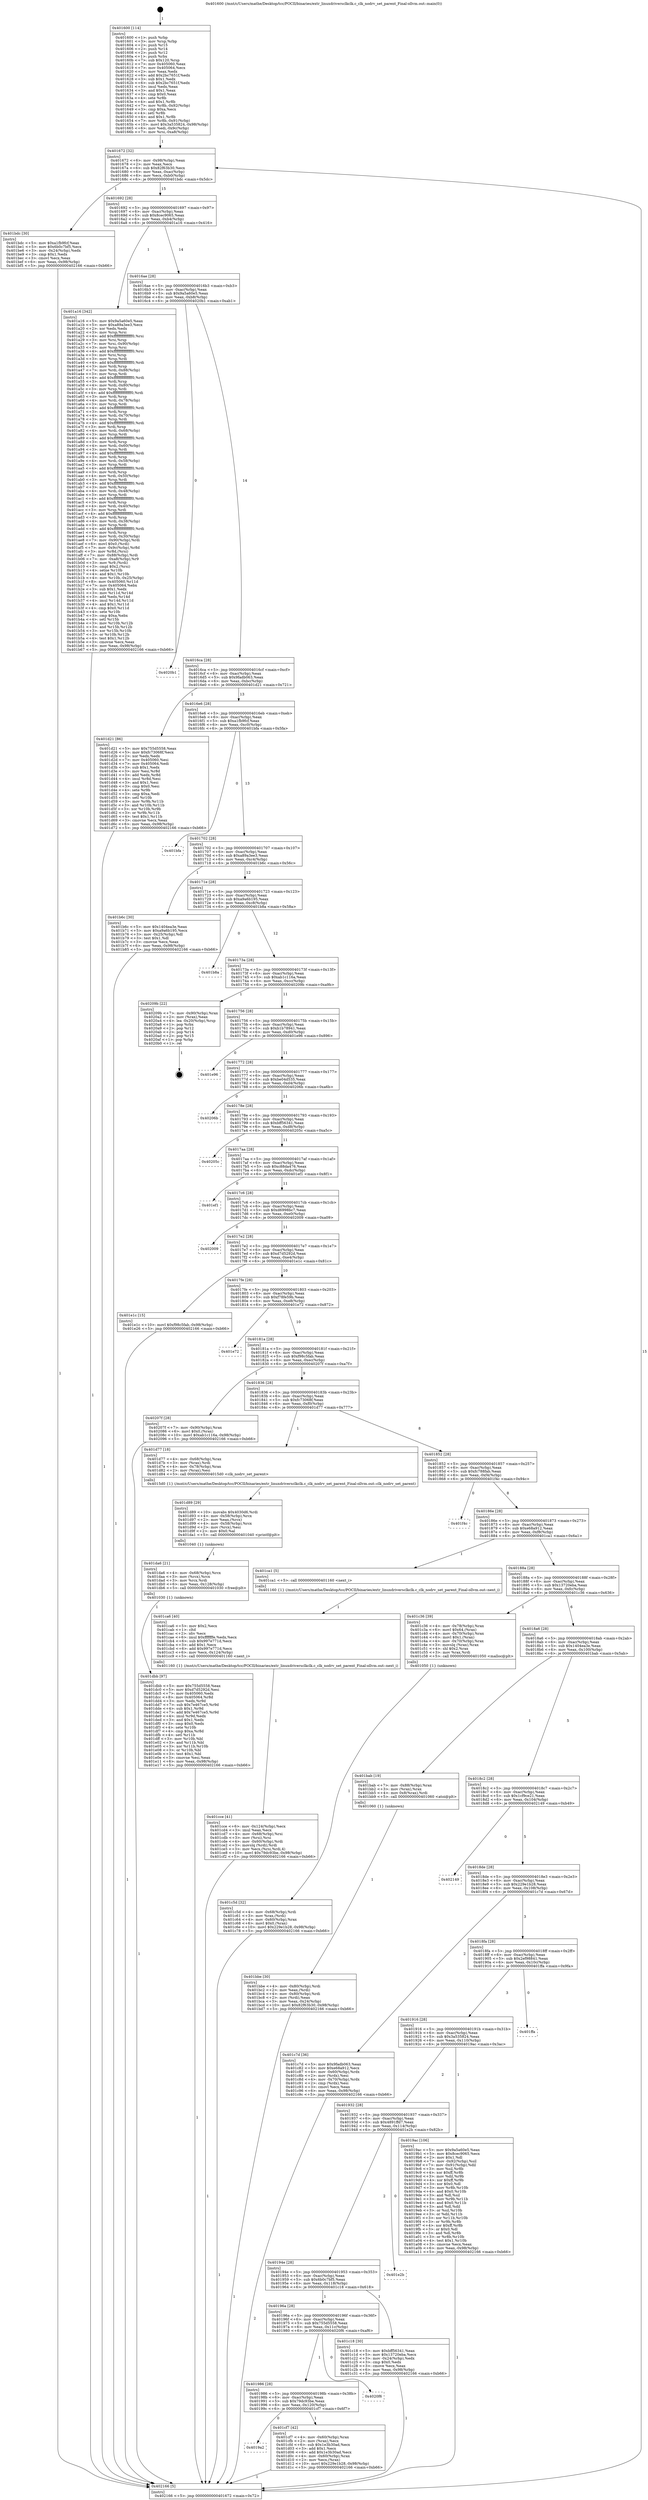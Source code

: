 digraph "0x401600" {
  label = "0x401600 (/mnt/c/Users/mathe/Desktop/tcc/POCII/binaries/extr_linuxdriversclkclk.c_clk_nodrv_set_parent_Final-ollvm.out::main(0))"
  labelloc = "t"
  node[shape=record]

  Entry [label="",width=0.3,height=0.3,shape=circle,fillcolor=black,style=filled]
  "0x401672" [label="{
     0x401672 [32]\l
     | [instrs]\l
     &nbsp;&nbsp;0x401672 \<+6\>: mov -0x98(%rbp),%eax\l
     &nbsp;&nbsp;0x401678 \<+2\>: mov %eax,%ecx\l
     &nbsp;&nbsp;0x40167a \<+6\>: sub $0x82f63b30,%ecx\l
     &nbsp;&nbsp;0x401680 \<+6\>: mov %eax,-0xac(%rbp)\l
     &nbsp;&nbsp;0x401686 \<+6\>: mov %ecx,-0xb0(%rbp)\l
     &nbsp;&nbsp;0x40168c \<+6\>: je 0000000000401bdc \<main+0x5dc\>\l
  }"]
  "0x401bdc" [label="{
     0x401bdc [30]\l
     | [instrs]\l
     &nbsp;&nbsp;0x401bdc \<+5\>: mov $0xa1fb9fcf,%eax\l
     &nbsp;&nbsp;0x401be1 \<+5\>: mov $0x6b0c7bf5,%ecx\l
     &nbsp;&nbsp;0x401be6 \<+3\>: mov -0x24(%rbp),%edx\l
     &nbsp;&nbsp;0x401be9 \<+3\>: cmp $0x1,%edx\l
     &nbsp;&nbsp;0x401bec \<+3\>: cmovl %ecx,%eax\l
     &nbsp;&nbsp;0x401bef \<+6\>: mov %eax,-0x98(%rbp)\l
     &nbsp;&nbsp;0x401bf5 \<+5\>: jmp 0000000000402166 \<main+0xb66\>\l
  }"]
  "0x401692" [label="{
     0x401692 [28]\l
     | [instrs]\l
     &nbsp;&nbsp;0x401692 \<+5\>: jmp 0000000000401697 \<main+0x97\>\l
     &nbsp;&nbsp;0x401697 \<+6\>: mov -0xac(%rbp),%eax\l
     &nbsp;&nbsp;0x40169d \<+5\>: sub $0x8cec9065,%eax\l
     &nbsp;&nbsp;0x4016a2 \<+6\>: mov %eax,-0xb4(%rbp)\l
     &nbsp;&nbsp;0x4016a8 \<+6\>: je 0000000000401a16 \<main+0x416\>\l
  }"]
  Exit [label="",width=0.3,height=0.3,shape=circle,fillcolor=black,style=filled,peripheries=2]
  "0x401a16" [label="{
     0x401a16 [342]\l
     | [instrs]\l
     &nbsp;&nbsp;0x401a16 \<+5\>: mov $0x9a5a60e5,%eax\l
     &nbsp;&nbsp;0x401a1b \<+5\>: mov $0xa89a3ee3,%ecx\l
     &nbsp;&nbsp;0x401a20 \<+2\>: xor %edx,%edx\l
     &nbsp;&nbsp;0x401a22 \<+3\>: mov %rsp,%rsi\l
     &nbsp;&nbsp;0x401a25 \<+4\>: add $0xfffffffffffffff0,%rsi\l
     &nbsp;&nbsp;0x401a29 \<+3\>: mov %rsi,%rsp\l
     &nbsp;&nbsp;0x401a2c \<+7\>: mov %rsi,-0x90(%rbp)\l
     &nbsp;&nbsp;0x401a33 \<+3\>: mov %rsp,%rsi\l
     &nbsp;&nbsp;0x401a36 \<+4\>: add $0xfffffffffffffff0,%rsi\l
     &nbsp;&nbsp;0x401a3a \<+3\>: mov %rsi,%rsp\l
     &nbsp;&nbsp;0x401a3d \<+3\>: mov %rsp,%rdi\l
     &nbsp;&nbsp;0x401a40 \<+4\>: add $0xfffffffffffffff0,%rdi\l
     &nbsp;&nbsp;0x401a44 \<+3\>: mov %rdi,%rsp\l
     &nbsp;&nbsp;0x401a47 \<+7\>: mov %rdi,-0x88(%rbp)\l
     &nbsp;&nbsp;0x401a4e \<+3\>: mov %rsp,%rdi\l
     &nbsp;&nbsp;0x401a51 \<+4\>: add $0xfffffffffffffff0,%rdi\l
     &nbsp;&nbsp;0x401a55 \<+3\>: mov %rdi,%rsp\l
     &nbsp;&nbsp;0x401a58 \<+4\>: mov %rdi,-0x80(%rbp)\l
     &nbsp;&nbsp;0x401a5c \<+3\>: mov %rsp,%rdi\l
     &nbsp;&nbsp;0x401a5f \<+4\>: add $0xfffffffffffffff0,%rdi\l
     &nbsp;&nbsp;0x401a63 \<+3\>: mov %rdi,%rsp\l
     &nbsp;&nbsp;0x401a66 \<+4\>: mov %rdi,-0x78(%rbp)\l
     &nbsp;&nbsp;0x401a6a \<+3\>: mov %rsp,%rdi\l
     &nbsp;&nbsp;0x401a6d \<+4\>: add $0xfffffffffffffff0,%rdi\l
     &nbsp;&nbsp;0x401a71 \<+3\>: mov %rdi,%rsp\l
     &nbsp;&nbsp;0x401a74 \<+4\>: mov %rdi,-0x70(%rbp)\l
     &nbsp;&nbsp;0x401a78 \<+3\>: mov %rsp,%rdi\l
     &nbsp;&nbsp;0x401a7b \<+4\>: add $0xfffffffffffffff0,%rdi\l
     &nbsp;&nbsp;0x401a7f \<+3\>: mov %rdi,%rsp\l
     &nbsp;&nbsp;0x401a82 \<+4\>: mov %rdi,-0x68(%rbp)\l
     &nbsp;&nbsp;0x401a86 \<+3\>: mov %rsp,%rdi\l
     &nbsp;&nbsp;0x401a89 \<+4\>: add $0xfffffffffffffff0,%rdi\l
     &nbsp;&nbsp;0x401a8d \<+3\>: mov %rdi,%rsp\l
     &nbsp;&nbsp;0x401a90 \<+4\>: mov %rdi,-0x60(%rbp)\l
     &nbsp;&nbsp;0x401a94 \<+3\>: mov %rsp,%rdi\l
     &nbsp;&nbsp;0x401a97 \<+4\>: add $0xfffffffffffffff0,%rdi\l
     &nbsp;&nbsp;0x401a9b \<+3\>: mov %rdi,%rsp\l
     &nbsp;&nbsp;0x401a9e \<+4\>: mov %rdi,-0x58(%rbp)\l
     &nbsp;&nbsp;0x401aa2 \<+3\>: mov %rsp,%rdi\l
     &nbsp;&nbsp;0x401aa5 \<+4\>: add $0xfffffffffffffff0,%rdi\l
     &nbsp;&nbsp;0x401aa9 \<+3\>: mov %rdi,%rsp\l
     &nbsp;&nbsp;0x401aac \<+4\>: mov %rdi,-0x50(%rbp)\l
     &nbsp;&nbsp;0x401ab0 \<+3\>: mov %rsp,%rdi\l
     &nbsp;&nbsp;0x401ab3 \<+4\>: add $0xfffffffffffffff0,%rdi\l
     &nbsp;&nbsp;0x401ab7 \<+3\>: mov %rdi,%rsp\l
     &nbsp;&nbsp;0x401aba \<+4\>: mov %rdi,-0x48(%rbp)\l
     &nbsp;&nbsp;0x401abe \<+3\>: mov %rsp,%rdi\l
     &nbsp;&nbsp;0x401ac1 \<+4\>: add $0xfffffffffffffff0,%rdi\l
     &nbsp;&nbsp;0x401ac5 \<+3\>: mov %rdi,%rsp\l
     &nbsp;&nbsp;0x401ac8 \<+4\>: mov %rdi,-0x40(%rbp)\l
     &nbsp;&nbsp;0x401acc \<+3\>: mov %rsp,%rdi\l
     &nbsp;&nbsp;0x401acf \<+4\>: add $0xfffffffffffffff0,%rdi\l
     &nbsp;&nbsp;0x401ad3 \<+3\>: mov %rdi,%rsp\l
     &nbsp;&nbsp;0x401ad6 \<+4\>: mov %rdi,-0x38(%rbp)\l
     &nbsp;&nbsp;0x401ada \<+3\>: mov %rsp,%rdi\l
     &nbsp;&nbsp;0x401add \<+4\>: add $0xfffffffffffffff0,%rdi\l
     &nbsp;&nbsp;0x401ae1 \<+3\>: mov %rdi,%rsp\l
     &nbsp;&nbsp;0x401ae4 \<+4\>: mov %rdi,-0x30(%rbp)\l
     &nbsp;&nbsp;0x401ae8 \<+7\>: mov -0x90(%rbp),%rdi\l
     &nbsp;&nbsp;0x401aef \<+6\>: movl $0x0,(%rdi)\l
     &nbsp;&nbsp;0x401af5 \<+7\>: mov -0x9c(%rbp),%r8d\l
     &nbsp;&nbsp;0x401afc \<+3\>: mov %r8d,(%rsi)\l
     &nbsp;&nbsp;0x401aff \<+7\>: mov -0x88(%rbp),%rdi\l
     &nbsp;&nbsp;0x401b06 \<+7\>: mov -0xa8(%rbp),%r9\l
     &nbsp;&nbsp;0x401b0d \<+3\>: mov %r9,(%rdi)\l
     &nbsp;&nbsp;0x401b10 \<+3\>: cmpl $0x2,(%rsi)\l
     &nbsp;&nbsp;0x401b13 \<+4\>: setne %r10b\l
     &nbsp;&nbsp;0x401b17 \<+4\>: and $0x1,%r10b\l
     &nbsp;&nbsp;0x401b1b \<+4\>: mov %r10b,-0x25(%rbp)\l
     &nbsp;&nbsp;0x401b1f \<+8\>: mov 0x405060,%r11d\l
     &nbsp;&nbsp;0x401b27 \<+7\>: mov 0x405064,%ebx\l
     &nbsp;&nbsp;0x401b2e \<+3\>: sub $0x1,%edx\l
     &nbsp;&nbsp;0x401b31 \<+3\>: mov %r11d,%r14d\l
     &nbsp;&nbsp;0x401b34 \<+3\>: add %edx,%r14d\l
     &nbsp;&nbsp;0x401b37 \<+4\>: imul %r14d,%r11d\l
     &nbsp;&nbsp;0x401b3b \<+4\>: and $0x1,%r11d\l
     &nbsp;&nbsp;0x401b3f \<+4\>: cmp $0x0,%r11d\l
     &nbsp;&nbsp;0x401b43 \<+4\>: sete %r10b\l
     &nbsp;&nbsp;0x401b47 \<+3\>: cmp $0xa,%ebx\l
     &nbsp;&nbsp;0x401b4a \<+4\>: setl %r15b\l
     &nbsp;&nbsp;0x401b4e \<+3\>: mov %r10b,%r12b\l
     &nbsp;&nbsp;0x401b51 \<+3\>: and %r15b,%r12b\l
     &nbsp;&nbsp;0x401b54 \<+3\>: xor %r15b,%r10b\l
     &nbsp;&nbsp;0x401b57 \<+3\>: or %r10b,%r12b\l
     &nbsp;&nbsp;0x401b5a \<+4\>: test $0x1,%r12b\l
     &nbsp;&nbsp;0x401b5e \<+3\>: cmovne %ecx,%eax\l
     &nbsp;&nbsp;0x401b61 \<+6\>: mov %eax,-0x98(%rbp)\l
     &nbsp;&nbsp;0x401b67 \<+5\>: jmp 0000000000402166 \<main+0xb66\>\l
  }"]
  "0x4016ae" [label="{
     0x4016ae [28]\l
     | [instrs]\l
     &nbsp;&nbsp;0x4016ae \<+5\>: jmp 00000000004016b3 \<main+0xb3\>\l
     &nbsp;&nbsp;0x4016b3 \<+6\>: mov -0xac(%rbp),%eax\l
     &nbsp;&nbsp;0x4016b9 \<+5\>: sub $0x9a5a60e5,%eax\l
     &nbsp;&nbsp;0x4016be \<+6\>: mov %eax,-0xb8(%rbp)\l
     &nbsp;&nbsp;0x4016c4 \<+6\>: je 00000000004020b1 \<main+0xab1\>\l
  }"]
  "0x401dbb" [label="{
     0x401dbb [97]\l
     | [instrs]\l
     &nbsp;&nbsp;0x401dbb \<+5\>: mov $0x755d5558,%eax\l
     &nbsp;&nbsp;0x401dc0 \<+5\>: mov $0xd7d5292d,%esi\l
     &nbsp;&nbsp;0x401dc5 \<+7\>: mov 0x405060,%edx\l
     &nbsp;&nbsp;0x401dcc \<+8\>: mov 0x405064,%r8d\l
     &nbsp;&nbsp;0x401dd4 \<+3\>: mov %edx,%r9d\l
     &nbsp;&nbsp;0x401dd7 \<+7\>: sub $0x7e467ce5,%r9d\l
     &nbsp;&nbsp;0x401dde \<+4\>: sub $0x1,%r9d\l
     &nbsp;&nbsp;0x401de2 \<+7\>: add $0x7e467ce5,%r9d\l
     &nbsp;&nbsp;0x401de9 \<+4\>: imul %r9d,%edx\l
     &nbsp;&nbsp;0x401ded \<+3\>: and $0x1,%edx\l
     &nbsp;&nbsp;0x401df0 \<+3\>: cmp $0x0,%edx\l
     &nbsp;&nbsp;0x401df3 \<+4\>: sete %r10b\l
     &nbsp;&nbsp;0x401df7 \<+4\>: cmp $0xa,%r8d\l
     &nbsp;&nbsp;0x401dfb \<+4\>: setl %r11b\l
     &nbsp;&nbsp;0x401dff \<+3\>: mov %r10b,%bl\l
     &nbsp;&nbsp;0x401e02 \<+3\>: and %r11b,%bl\l
     &nbsp;&nbsp;0x401e05 \<+3\>: xor %r11b,%r10b\l
     &nbsp;&nbsp;0x401e08 \<+3\>: or %r10b,%bl\l
     &nbsp;&nbsp;0x401e0b \<+3\>: test $0x1,%bl\l
     &nbsp;&nbsp;0x401e0e \<+3\>: cmovne %esi,%eax\l
     &nbsp;&nbsp;0x401e11 \<+6\>: mov %eax,-0x98(%rbp)\l
     &nbsp;&nbsp;0x401e17 \<+5\>: jmp 0000000000402166 \<main+0xb66\>\l
  }"]
  "0x4020b1" [label="{
     0x4020b1\l
  }", style=dashed]
  "0x4016ca" [label="{
     0x4016ca [28]\l
     | [instrs]\l
     &nbsp;&nbsp;0x4016ca \<+5\>: jmp 00000000004016cf \<main+0xcf\>\l
     &nbsp;&nbsp;0x4016cf \<+6\>: mov -0xac(%rbp),%eax\l
     &nbsp;&nbsp;0x4016d5 \<+5\>: sub $0x9fadb063,%eax\l
     &nbsp;&nbsp;0x4016da \<+6\>: mov %eax,-0xbc(%rbp)\l
     &nbsp;&nbsp;0x4016e0 \<+6\>: je 0000000000401d21 \<main+0x721\>\l
  }"]
  "0x401da6" [label="{
     0x401da6 [21]\l
     | [instrs]\l
     &nbsp;&nbsp;0x401da6 \<+4\>: mov -0x68(%rbp),%rcx\l
     &nbsp;&nbsp;0x401daa \<+3\>: mov (%rcx),%rcx\l
     &nbsp;&nbsp;0x401dad \<+3\>: mov %rcx,%rdi\l
     &nbsp;&nbsp;0x401db0 \<+6\>: mov %eax,-0x128(%rbp)\l
     &nbsp;&nbsp;0x401db6 \<+5\>: call 0000000000401030 \<free@plt\>\l
     | [calls]\l
     &nbsp;&nbsp;0x401030 \{1\} (unknown)\l
  }"]
  "0x401d21" [label="{
     0x401d21 [86]\l
     | [instrs]\l
     &nbsp;&nbsp;0x401d21 \<+5\>: mov $0x755d5558,%eax\l
     &nbsp;&nbsp;0x401d26 \<+5\>: mov $0xfc73068f,%ecx\l
     &nbsp;&nbsp;0x401d2b \<+2\>: xor %edx,%edx\l
     &nbsp;&nbsp;0x401d2d \<+7\>: mov 0x405060,%esi\l
     &nbsp;&nbsp;0x401d34 \<+7\>: mov 0x405064,%edi\l
     &nbsp;&nbsp;0x401d3b \<+3\>: sub $0x1,%edx\l
     &nbsp;&nbsp;0x401d3e \<+3\>: mov %esi,%r8d\l
     &nbsp;&nbsp;0x401d41 \<+3\>: add %edx,%r8d\l
     &nbsp;&nbsp;0x401d44 \<+4\>: imul %r8d,%esi\l
     &nbsp;&nbsp;0x401d48 \<+3\>: and $0x1,%esi\l
     &nbsp;&nbsp;0x401d4b \<+3\>: cmp $0x0,%esi\l
     &nbsp;&nbsp;0x401d4e \<+4\>: sete %r9b\l
     &nbsp;&nbsp;0x401d52 \<+3\>: cmp $0xa,%edi\l
     &nbsp;&nbsp;0x401d55 \<+4\>: setl %r10b\l
     &nbsp;&nbsp;0x401d59 \<+3\>: mov %r9b,%r11b\l
     &nbsp;&nbsp;0x401d5c \<+3\>: and %r10b,%r11b\l
     &nbsp;&nbsp;0x401d5f \<+3\>: xor %r10b,%r9b\l
     &nbsp;&nbsp;0x401d62 \<+3\>: or %r9b,%r11b\l
     &nbsp;&nbsp;0x401d65 \<+4\>: test $0x1,%r11b\l
     &nbsp;&nbsp;0x401d69 \<+3\>: cmovne %ecx,%eax\l
     &nbsp;&nbsp;0x401d6c \<+6\>: mov %eax,-0x98(%rbp)\l
     &nbsp;&nbsp;0x401d72 \<+5\>: jmp 0000000000402166 \<main+0xb66\>\l
  }"]
  "0x4016e6" [label="{
     0x4016e6 [28]\l
     | [instrs]\l
     &nbsp;&nbsp;0x4016e6 \<+5\>: jmp 00000000004016eb \<main+0xeb\>\l
     &nbsp;&nbsp;0x4016eb \<+6\>: mov -0xac(%rbp),%eax\l
     &nbsp;&nbsp;0x4016f1 \<+5\>: sub $0xa1fb9fcf,%eax\l
     &nbsp;&nbsp;0x4016f6 \<+6\>: mov %eax,-0xc0(%rbp)\l
     &nbsp;&nbsp;0x4016fc \<+6\>: je 0000000000401bfa \<main+0x5fa\>\l
  }"]
  "0x401d89" [label="{
     0x401d89 [29]\l
     | [instrs]\l
     &nbsp;&nbsp;0x401d89 \<+10\>: movabs $0x4030d6,%rdi\l
     &nbsp;&nbsp;0x401d93 \<+4\>: mov -0x58(%rbp),%rcx\l
     &nbsp;&nbsp;0x401d97 \<+2\>: mov %eax,(%rcx)\l
     &nbsp;&nbsp;0x401d99 \<+4\>: mov -0x58(%rbp),%rcx\l
     &nbsp;&nbsp;0x401d9d \<+2\>: mov (%rcx),%esi\l
     &nbsp;&nbsp;0x401d9f \<+2\>: mov $0x0,%al\l
     &nbsp;&nbsp;0x401da1 \<+5\>: call 0000000000401040 \<printf@plt\>\l
     | [calls]\l
     &nbsp;&nbsp;0x401040 \{1\} (unknown)\l
  }"]
  "0x401bfa" [label="{
     0x401bfa\l
  }", style=dashed]
  "0x401702" [label="{
     0x401702 [28]\l
     | [instrs]\l
     &nbsp;&nbsp;0x401702 \<+5\>: jmp 0000000000401707 \<main+0x107\>\l
     &nbsp;&nbsp;0x401707 \<+6\>: mov -0xac(%rbp),%eax\l
     &nbsp;&nbsp;0x40170d \<+5\>: sub $0xa89a3ee3,%eax\l
     &nbsp;&nbsp;0x401712 \<+6\>: mov %eax,-0xc4(%rbp)\l
     &nbsp;&nbsp;0x401718 \<+6\>: je 0000000000401b6c \<main+0x56c\>\l
  }"]
  "0x4019a2" [label="{
     0x4019a2\l
  }", style=dashed]
  "0x401b6c" [label="{
     0x401b6c [30]\l
     | [instrs]\l
     &nbsp;&nbsp;0x401b6c \<+5\>: mov $0x1404ea3e,%eax\l
     &nbsp;&nbsp;0x401b71 \<+5\>: mov $0xa9a6b195,%ecx\l
     &nbsp;&nbsp;0x401b76 \<+3\>: mov -0x25(%rbp),%dl\l
     &nbsp;&nbsp;0x401b79 \<+3\>: test $0x1,%dl\l
     &nbsp;&nbsp;0x401b7c \<+3\>: cmovne %ecx,%eax\l
     &nbsp;&nbsp;0x401b7f \<+6\>: mov %eax,-0x98(%rbp)\l
     &nbsp;&nbsp;0x401b85 \<+5\>: jmp 0000000000402166 \<main+0xb66\>\l
  }"]
  "0x40171e" [label="{
     0x40171e [28]\l
     | [instrs]\l
     &nbsp;&nbsp;0x40171e \<+5\>: jmp 0000000000401723 \<main+0x123\>\l
     &nbsp;&nbsp;0x401723 \<+6\>: mov -0xac(%rbp),%eax\l
     &nbsp;&nbsp;0x401729 \<+5\>: sub $0xa9a6b195,%eax\l
     &nbsp;&nbsp;0x40172e \<+6\>: mov %eax,-0xc8(%rbp)\l
     &nbsp;&nbsp;0x401734 \<+6\>: je 0000000000401b8a \<main+0x58a\>\l
  }"]
  "0x401cf7" [label="{
     0x401cf7 [42]\l
     | [instrs]\l
     &nbsp;&nbsp;0x401cf7 \<+4\>: mov -0x60(%rbp),%rax\l
     &nbsp;&nbsp;0x401cfb \<+2\>: mov (%rax),%ecx\l
     &nbsp;&nbsp;0x401cfd \<+6\>: sub $0x1e3b30ad,%ecx\l
     &nbsp;&nbsp;0x401d03 \<+3\>: add $0x1,%ecx\l
     &nbsp;&nbsp;0x401d06 \<+6\>: add $0x1e3b30ad,%ecx\l
     &nbsp;&nbsp;0x401d0c \<+4\>: mov -0x60(%rbp),%rax\l
     &nbsp;&nbsp;0x401d10 \<+2\>: mov %ecx,(%rax)\l
     &nbsp;&nbsp;0x401d12 \<+10\>: movl $0x229e1b28,-0x98(%rbp)\l
     &nbsp;&nbsp;0x401d1c \<+5\>: jmp 0000000000402166 \<main+0xb66\>\l
  }"]
  "0x401b8a" [label="{
     0x401b8a\l
  }", style=dashed]
  "0x40173a" [label="{
     0x40173a [28]\l
     | [instrs]\l
     &nbsp;&nbsp;0x40173a \<+5\>: jmp 000000000040173f \<main+0x13f\>\l
     &nbsp;&nbsp;0x40173f \<+6\>: mov -0xac(%rbp),%eax\l
     &nbsp;&nbsp;0x401745 \<+5\>: sub $0xab1c116a,%eax\l
     &nbsp;&nbsp;0x40174a \<+6\>: mov %eax,-0xcc(%rbp)\l
     &nbsp;&nbsp;0x401750 \<+6\>: je 000000000040209b \<main+0xa9b\>\l
  }"]
  "0x401986" [label="{
     0x401986 [28]\l
     | [instrs]\l
     &nbsp;&nbsp;0x401986 \<+5\>: jmp 000000000040198b \<main+0x38b\>\l
     &nbsp;&nbsp;0x40198b \<+6\>: mov -0xac(%rbp),%eax\l
     &nbsp;&nbsp;0x401991 \<+5\>: sub $0x79dc93be,%eax\l
     &nbsp;&nbsp;0x401996 \<+6\>: mov %eax,-0x120(%rbp)\l
     &nbsp;&nbsp;0x40199c \<+6\>: je 0000000000401cf7 \<main+0x6f7\>\l
  }"]
  "0x40209b" [label="{
     0x40209b [22]\l
     | [instrs]\l
     &nbsp;&nbsp;0x40209b \<+7\>: mov -0x90(%rbp),%rax\l
     &nbsp;&nbsp;0x4020a2 \<+2\>: mov (%rax),%eax\l
     &nbsp;&nbsp;0x4020a4 \<+4\>: lea -0x20(%rbp),%rsp\l
     &nbsp;&nbsp;0x4020a8 \<+1\>: pop %rbx\l
     &nbsp;&nbsp;0x4020a9 \<+2\>: pop %r12\l
     &nbsp;&nbsp;0x4020ab \<+2\>: pop %r14\l
     &nbsp;&nbsp;0x4020ad \<+2\>: pop %r15\l
     &nbsp;&nbsp;0x4020af \<+1\>: pop %rbp\l
     &nbsp;&nbsp;0x4020b0 \<+1\>: ret\l
  }"]
  "0x401756" [label="{
     0x401756 [28]\l
     | [instrs]\l
     &nbsp;&nbsp;0x401756 \<+5\>: jmp 000000000040175b \<main+0x15b\>\l
     &nbsp;&nbsp;0x40175b \<+6\>: mov -0xac(%rbp),%eax\l
     &nbsp;&nbsp;0x401761 \<+5\>: sub $0xb1b78941,%eax\l
     &nbsp;&nbsp;0x401766 \<+6\>: mov %eax,-0xd0(%rbp)\l
     &nbsp;&nbsp;0x40176c \<+6\>: je 0000000000401e96 \<main+0x896\>\l
  }"]
  "0x4020f6" [label="{
     0x4020f6\l
  }", style=dashed]
  "0x401e96" [label="{
     0x401e96\l
  }", style=dashed]
  "0x401772" [label="{
     0x401772 [28]\l
     | [instrs]\l
     &nbsp;&nbsp;0x401772 \<+5\>: jmp 0000000000401777 \<main+0x177\>\l
     &nbsp;&nbsp;0x401777 \<+6\>: mov -0xac(%rbp),%eax\l
     &nbsp;&nbsp;0x40177d \<+5\>: sub $0xbe04d535,%eax\l
     &nbsp;&nbsp;0x401782 \<+6\>: mov %eax,-0xd4(%rbp)\l
     &nbsp;&nbsp;0x401788 \<+6\>: je 000000000040206b \<main+0xa6b\>\l
  }"]
  "0x401cce" [label="{
     0x401cce [41]\l
     | [instrs]\l
     &nbsp;&nbsp;0x401cce \<+6\>: mov -0x124(%rbp),%ecx\l
     &nbsp;&nbsp;0x401cd4 \<+3\>: imul %eax,%ecx\l
     &nbsp;&nbsp;0x401cd7 \<+4\>: mov -0x68(%rbp),%rsi\l
     &nbsp;&nbsp;0x401cdb \<+3\>: mov (%rsi),%rsi\l
     &nbsp;&nbsp;0x401cde \<+4\>: mov -0x60(%rbp),%rdi\l
     &nbsp;&nbsp;0x401ce2 \<+3\>: movslq (%rdi),%rdi\l
     &nbsp;&nbsp;0x401ce5 \<+3\>: mov %ecx,(%rsi,%rdi,4)\l
     &nbsp;&nbsp;0x401ce8 \<+10\>: movl $0x79dc93be,-0x98(%rbp)\l
     &nbsp;&nbsp;0x401cf2 \<+5\>: jmp 0000000000402166 \<main+0xb66\>\l
  }"]
  "0x40206b" [label="{
     0x40206b\l
  }", style=dashed]
  "0x40178e" [label="{
     0x40178e [28]\l
     | [instrs]\l
     &nbsp;&nbsp;0x40178e \<+5\>: jmp 0000000000401793 \<main+0x193\>\l
     &nbsp;&nbsp;0x401793 \<+6\>: mov -0xac(%rbp),%eax\l
     &nbsp;&nbsp;0x401799 \<+5\>: sub $0xbff56341,%eax\l
     &nbsp;&nbsp;0x40179e \<+6\>: mov %eax,-0xd8(%rbp)\l
     &nbsp;&nbsp;0x4017a4 \<+6\>: je 000000000040205c \<main+0xa5c\>\l
  }"]
  "0x401ca6" [label="{
     0x401ca6 [40]\l
     | [instrs]\l
     &nbsp;&nbsp;0x401ca6 \<+5\>: mov $0x2,%ecx\l
     &nbsp;&nbsp;0x401cab \<+1\>: cltd\l
     &nbsp;&nbsp;0x401cac \<+2\>: idiv %ecx\l
     &nbsp;&nbsp;0x401cae \<+6\>: imul $0xfffffffe,%edx,%ecx\l
     &nbsp;&nbsp;0x401cb4 \<+6\>: sub $0x997e771d,%ecx\l
     &nbsp;&nbsp;0x401cba \<+3\>: add $0x1,%ecx\l
     &nbsp;&nbsp;0x401cbd \<+6\>: add $0x997e771d,%ecx\l
     &nbsp;&nbsp;0x401cc3 \<+6\>: mov %ecx,-0x124(%rbp)\l
     &nbsp;&nbsp;0x401cc9 \<+5\>: call 0000000000401160 \<next_i\>\l
     | [calls]\l
     &nbsp;&nbsp;0x401160 \{1\} (/mnt/c/Users/mathe/Desktop/tcc/POCII/binaries/extr_linuxdriversclkclk.c_clk_nodrv_set_parent_Final-ollvm.out::next_i)\l
  }"]
  "0x40205c" [label="{
     0x40205c\l
  }", style=dashed]
  "0x4017aa" [label="{
     0x4017aa [28]\l
     | [instrs]\l
     &nbsp;&nbsp;0x4017aa \<+5\>: jmp 00000000004017af \<main+0x1af\>\l
     &nbsp;&nbsp;0x4017af \<+6\>: mov -0xac(%rbp),%eax\l
     &nbsp;&nbsp;0x4017b5 \<+5\>: sub $0xc88da476,%eax\l
     &nbsp;&nbsp;0x4017ba \<+6\>: mov %eax,-0xdc(%rbp)\l
     &nbsp;&nbsp;0x4017c0 \<+6\>: je 0000000000401ef1 \<main+0x8f1\>\l
  }"]
  "0x401c5d" [label="{
     0x401c5d [32]\l
     | [instrs]\l
     &nbsp;&nbsp;0x401c5d \<+4\>: mov -0x68(%rbp),%rdi\l
     &nbsp;&nbsp;0x401c61 \<+3\>: mov %rax,(%rdi)\l
     &nbsp;&nbsp;0x401c64 \<+4\>: mov -0x60(%rbp),%rax\l
     &nbsp;&nbsp;0x401c68 \<+6\>: movl $0x0,(%rax)\l
     &nbsp;&nbsp;0x401c6e \<+10\>: movl $0x229e1b28,-0x98(%rbp)\l
     &nbsp;&nbsp;0x401c78 \<+5\>: jmp 0000000000402166 \<main+0xb66\>\l
  }"]
  "0x401ef1" [label="{
     0x401ef1\l
  }", style=dashed]
  "0x4017c6" [label="{
     0x4017c6 [28]\l
     | [instrs]\l
     &nbsp;&nbsp;0x4017c6 \<+5\>: jmp 00000000004017cb \<main+0x1cb\>\l
     &nbsp;&nbsp;0x4017cb \<+6\>: mov -0xac(%rbp),%eax\l
     &nbsp;&nbsp;0x4017d1 \<+5\>: sub $0xd6998bc7,%eax\l
     &nbsp;&nbsp;0x4017d6 \<+6\>: mov %eax,-0xe0(%rbp)\l
     &nbsp;&nbsp;0x4017dc \<+6\>: je 0000000000402009 \<main+0xa09\>\l
  }"]
  "0x40196a" [label="{
     0x40196a [28]\l
     | [instrs]\l
     &nbsp;&nbsp;0x40196a \<+5\>: jmp 000000000040196f \<main+0x36f\>\l
     &nbsp;&nbsp;0x40196f \<+6\>: mov -0xac(%rbp),%eax\l
     &nbsp;&nbsp;0x401975 \<+5\>: sub $0x755d5558,%eax\l
     &nbsp;&nbsp;0x40197a \<+6\>: mov %eax,-0x11c(%rbp)\l
     &nbsp;&nbsp;0x401980 \<+6\>: je 00000000004020f6 \<main+0xaf6\>\l
  }"]
  "0x402009" [label="{
     0x402009\l
  }", style=dashed]
  "0x4017e2" [label="{
     0x4017e2 [28]\l
     | [instrs]\l
     &nbsp;&nbsp;0x4017e2 \<+5\>: jmp 00000000004017e7 \<main+0x1e7\>\l
     &nbsp;&nbsp;0x4017e7 \<+6\>: mov -0xac(%rbp),%eax\l
     &nbsp;&nbsp;0x4017ed \<+5\>: sub $0xd7d5292d,%eax\l
     &nbsp;&nbsp;0x4017f2 \<+6\>: mov %eax,-0xe4(%rbp)\l
     &nbsp;&nbsp;0x4017f8 \<+6\>: je 0000000000401e1c \<main+0x81c\>\l
  }"]
  "0x401c18" [label="{
     0x401c18 [30]\l
     | [instrs]\l
     &nbsp;&nbsp;0x401c18 \<+5\>: mov $0xbff56341,%eax\l
     &nbsp;&nbsp;0x401c1d \<+5\>: mov $0x13720eba,%ecx\l
     &nbsp;&nbsp;0x401c22 \<+3\>: mov -0x24(%rbp),%edx\l
     &nbsp;&nbsp;0x401c25 \<+3\>: cmp $0x0,%edx\l
     &nbsp;&nbsp;0x401c28 \<+3\>: cmove %ecx,%eax\l
     &nbsp;&nbsp;0x401c2b \<+6\>: mov %eax,-0x98(%rbp)\l
     &nbsp;&nbsp;0x401c31 \<+5\>: jmp 0000000000402166 \<main+0xb66\>\l
  }"]
  "0x401e1c" [label="{
     0x401e1c [15]\l
     | [instrs]\l
     &nbsp;&nbsp;0x401e1c \<+10\>: movl $0xf98c5fab,-0x98(%rbp)\l
     &nbsp;&nbsp;0x401e26 \<+5\>: jmp 0000000000402166 \<main+0xb66\>\l
  }"]
  "0x4017fe" [label="{
     0x4017fe [28]\l
     | [instrs]\l
     &nbsp;&nbsp;0x4017fe \<+5\>: jmp 0000000000401803 \<main+0x203\>\l
     &nbsp;&nbsp;0x401803 \<+6\>: mov -0xac(%rbp),%eax\l
     &nbsp;&nbsp;0x401809 \<+5\>: sub $0xf78fe59b,%eax\l
     &nbsp;&nbsp;0x40180e \<+6\>: mov %eax,-0xe8(%rbp)\l
     &nbsp;&nbsp;0x401814 \<+6\>: je 0000000000401e72 \<main+0x872\>\l
  }"]
  "0x40194e" [label="{
     0x40194e [28]\l
     | [instrs]\l
     &nbsp;&nbsp;0x40194e \<+5\>: jmp 0000000000401953 \<main+0x353\>\l
     &nbsp;&nbsp;0x401953 \<+6\>: mov -0xac(%rbp),%eax\l
     &nbsp;&nbsp;0x401959 \<+5\>: sub $0x6b0c7bf5,%eax\l
     &nbsp;&nbsp;0x40195e \<+6\>: mov %eax,-0x118(%rbp)\l
     &nbsp;&nbsp;0x401964 \<+6\>: je 0000000000401c18 \<main+0x618\>\l
  }"]
  "0x401e72" [label="{
     0x401e72\l
  }", style=dashed]
  "0x40181a" [label="{
     0x40181a [28]\l
     | [instrs]\l
     &nbsp;&nbsp;0x40181a \<+5\>: jmp 000000000040181f \<main+0x21f\>\l
     &nbsp;&nbsp;0x40181f \<+6\>: mov -0xac(%rbp),%eax\l
     &nbsp;&nbsp;0x401825 \<+5\>: sub $0xf98c5fab,%eax\l
     &nbsp;&nbsp;0x40182a \<+6\>: mov %eax,-0xec(%rbp)\l
     &nbsp;&nbsp;0x401830 \<+6\>: je 000000000040207f \<main+0xa7f\>\l
  }"]
  "0x401e2b" [label="{
     0x401e2b\l
  }", style=dashed]
  "0x40207f" [label="{
     0x40207f [28]\l
     | [instrs]\l
     &nbsp;&nbsp;0x40207f \<+7\>: mov -0x90(%rbp),%rax\l
     &nbsp;&nbsp;0x402086 \<+6\>: movl $0x0,(%rax)\l
     &nbsp;&nbsp;0x40208c \<+10\>: movl $0xab1c116a,-0x98(%rbp)\l
     &nbsp;&nbsp;0x402096 \<+5\>: jmp 0000000000402166 \<main+0xb66\>\l
  }"]
  "0x401836" [label="{
     0x401836 [28]\l
     | [instrs]\l
     &nbsp;&nbsp;0x401836 \<+5\>: jmp 000000000040183b \<main+0x23b\>\l
     &nbsp;&nbsp;0x40183b \<+6\>: mov -0xac(%rbp),%eax\l
     &nbsp;&nbsp;0x401841 \<+5\>: sub $0xfc73068f,%eax\l
     &nbsp;&nbsp;0x401846 \<+6\>: mov %eax,-0xf0(%rbp)\l
     &nbsp;&nbsp;0x40184c \<+6\>: je 0000000000401d77 \<main+0x777\>\l
  }"]
  "0x401bbe" [label="{
     0x401bbe [30]\l
     | [instrs]\l
     &nbsp;&nbsp;0x401bbe \<+4\>: mov -0x80(%rbp),%rdi\l
     &nbsp;&nbsp;0x401bc2 \<+2\>: mov %eax,(%rdi)\l
     &nbsp;&nbsp;0x401bc4 \<+4\>: mov -0x80(%rbp),%rdi\l
     &nbsp;&nbsp;0x401bc8 \<+2\>: mov (%rdi),%eax\l
     &nbsp;&nbsp;0x401bca \<+3\>: mov %eax,-0x24(%rbp)\l
     &nbsp;&nbsp;0x401bcd \<+10\>: movl $0x82f63b30,-0x98(%rbp)\l
     &nbsp;&nbsp;0x401bd7 \<+5\>: jmp 0000000000402166 \<main+0xb66\>\l
  }"]
  "0x401d77" [label="{
     0x401d77 [18]\l
     | [instrs]\l
     &nbsp;&nbsp;0x401d77 \<+4\>: mov -0x68(%rbp),%rax\l
     &nbsp;&nbsp;0x401d7b \<+3\>: mov (%rax),%rdi\l
     &nbsp;&nbsp;0x401d7e \<+4\>: mov -0x78(%rbp),%rax\l
     &nbsp;&nbsp;0x401d82 \<+2\>: mov (%rax),%esi\l
     &nbsp;&nbsp;0x401d84 \<+5\>: call 00000000004015d0 \<clk_nodrv_set_parent\>\l
     | [calls]\l
     &nbsp;&nbsp;0x4015d0 \{1\} (/mnt/c/Users/mathe/Desktop/tcc/POCII/binaries/extr_linuxdriversclkclk.c_clk_nodrv_set_parent_Final-ollvm.out::clk_nodrv_set_parent)\l
  }"]
  "0x401852" [label="{
     0x401852 [28]\l
     | [instrs]\l
     &nbsp;&nbsp;0x401852 \<+5\>: jmp 0000000000401857 \<main+0x257\>\l
     &nbsp;&nbsp;0x401857 \<+6\>: mov -0xac(%rbp),%eax\l
     &nbsp;&nbsp;0x40185d \<+5\>: sub $0xfc788fab,%eax\l
     &nbsp;&nbsp;0x401862 \<+6\>: mov %eax,-0xf4(%rbp)\l
     &nbsp;&nbsp;0x401868 \<+6\>: je 0000000000401f4c \<main+0x94c\>\l
  }"]
  "0x401600" [label="{
     0x401600 [114]\l
     | [instrs]\l
     &nbsp;&nbsp;0x401600 \<+1\>: push %rbp\l
     &nbsp;&nbsp;0x401601 \<+3\>: mov %rsp,%rbp\l
     &nbsp;&nbsp;0x401604 \<+2\>: push %r15\l
     &nbsp;&nbsp;0x401606 \<+2\>: push %r14\l
     &nbsp;&nbsp;0x401608 \<+2\>: push %r12\l
     &nbsp;&nbsp;0x40160a \<+1\>: push %rbx\l
     &nbsp;&nbsp;0x40160b \<+7\>: sub $0x120,%rsp\l
     &nbsp;&nbsp;0x401612 \<+7\>: mov 0x405060,%eax\l
     &nbsp;&nbsp;0x401619 \<+7\>: mov 0x405064,%ecx\l
     &nbsp;&nbsp;0x401620 \<+2\>: mov %eax,%edx\l
     &nbsp;&nbsp;0x401622 \<+6\>: add $0x2bc7651f,%edx\l
     &nbsp;&nbsp;0x401628 \<+3\>: sub $0x1,%edx\l
     &nbsp;&nbsp;0x40162b \<+6\>: sub $0x2bc7651f,%edx\l
     &nbsp;&nbsp;0x401631 \<+3\>: imul %edx,%eax\l
     &nbsp;&nbsp;0x401634 \<+3\>: and $0x1,%eax\l
     &nbsp;&nbsp;0x401637 \<+3\>: cmp $0x0,%eax\l
     &nbsp;&nbsp;0x40163a \<+4\>: sete %r8b\l
     &nbsp;&nbsp;0x40163e \<+4\>: and $0x1,%r8b\l
     &nbsp;&nbsp;0x401642 \<+7\>: mov %r8b,-0x92(%rbp)\l
     &nbsp;&nbsp;0x401649 \<+3\>: cmp $0xa,%ecx\l
     &nbsp;&nbsp;0x40164c \<+4\>: setl %r8b\l
     &nbsp;&nbsp;0x401650 \<+4\>: and $0x1,%r8b\l
     &nbsp;&nbsp;0x401654 \<+7\>: mov %r8b,-0x91(%rbp)\l
     &nbsp;&nbsp;0x40165b \<+10\>: movl $0x3a535824,-0x98(%rbp)\l
     &nbsp;&nbsp;0x401665 \<+6\>: mov %edi,-0x9c(%rbp)\l
     &nbsp;&nbsp;0x40166b \<+7\>: mov %rsi,-0xa8(%rbp)\l
  }"]
  "0x401f4c" [label="{
     0x401f4c\l
  }", style=dashed]
  "0x40186e" [label="{
     0x40186e [28]\l
     | [instrs]\l
     &nbsp;&nbsp;0x40186e \<+5\>: jmp 0000000000401873 \<main+0x273\>\l
     &nbsp;&nbsp;0x401873 \<+6\>: mov -0xac(%rbp),%eax\l
     &nbsp;&nbsp;0x401879 \<+5\>: sub $0xe68a912,%eax\l
     &nbsp;&nbsp;0x40187e \<+6\>: mov %eax,-0xf8(%rbp)\l
     &nbsp;&nbsp;0x401884 \<+6\>: je 0000000000401ca1 \<main+0x6a1\>\l
  }"]
  "0x402166" [label="{
     0x402166 [5]\l
     | [instrs]\l
     &nbsp;&nbsp;0x402166 \<+5\>: jmp 0000000000401672 \<main+0x72\>\l
  }"]
  "0x401ca1" [label="{
     0x401ca1 [5]\l
     | [instrs]\l
     &nbsp;&nbsp;0x401ca1 \<+5\>: call 0000000000401160 \<next_i\>\l
     | [calls]\l
     &nbsp;&nbsp;0x401160 \{1\} (/mnt/c/Users/mathe/Desktop/tcc/POCII/binaries/extr_linuxdriversclkclk.c_clk_nodrv_set_parent_Final-ollvm.out::next_i)\l
  }"]
  "0x40188a" [label="{
     0x40188a [28]\l
     | [instrs]\l
     &nbsp;&nbsp;0x40188a \<+5\>: jmp 000000000040188f \<main+0x28f\>\l
     &nbsp;&nbsp;0x40188f \<+6\>: mov -0xac(%rbp),%eax\l
     &nbsp;&nbsp;0x401895 \<+5\>: sub $0x13720eba,%eax\l
     &nbsp;&nbsp;0x40189a \<+6\>: mov %eax,-0xfc(%rbp)\l
     &nbsp;&nbsp;0x4018a0 \<+6\>: je 0000000000401c36 \<main+0x636\>\l
  }"]
  "0x401932" [label="{
     0x401932 [28]\l
     | [instrs]\l
     &nbsp;&nbsp;0x401932 \<+5\>: jmp 0000000000401937 \<main+0x337\>\l
     &nbsp;&nbsp;0x401937 \<+6\>: mov -0xac(%rbp),%eax\l
     &nbsp;&nbsp;0x40193d \<+5\>: sub $0x4891ffd7,%eax\l
     &nbsp;&nbsp;0x401942 \<+6\>: mov %eax,-0x114(%rbp)\l
     &nbsp;&nbsp;0x401948 \<+6\>: je 0000000000401e2b \<main+0x82b\>\l
  }"]
  "0x401c36" [label="{
     0x401c36 [39]\l
     | [instrs]\l
     &nbsp;&nbsp;0x401c36 \<+4\>: mov -0x78(%rbp),%rax\l
     &nbsp;&nbsp;0x401c3a \<+6\>: movl $0x64,(%rax)\l
     &nbsp;&nbsp;0x401c40 \<+4\>: mov -0x70(%rbp),%rax\l
     &nbsp;&nbsp;0x401c44 \<+6\>: movl $0x1,(%rax)\l
     &nbsp;&nbsp;0x401c4a \<+4\>: mov -0x70(%rbp),%rax\l
     &nbsp;&nbsp;0x401c4e \<+3\>: movslq (%rax),%rax\l
     &nbsp;&nbsp;0x401c51 \<+4\>: shl $0x2,%rax\l
     &nbsp;&nbsp;0x401c55 \<+3\>: mov %rax,%rdi\l
     &nbsp;&nbsp;0x401c58 \<+5\>: call 0000000000401050 \<malloc@plt\>\l
     | [calls]\l
     &nbsp;&nbsp;0x401050 \{1\} (unknown)\l
  }"]
  "0x4018a6" [label="{
     0x4018a6 [28]\l
     | [instrs]\l
     &nbsp;&nbsp;0x4018a6 \<+5\>: jmp 00000000004018ab \<main+0x2ab\>\l
     &nbsp;&nbsp;0x4018ab \<+6\>: mov -0xac(%rbp),%eax\l
     &nbsp;&nbsp;0x4018b1 \<+5\>: sub $0x1404ea3e,%eax\l
     &nbsp;&nbsp;0x4018b6 \<+6\>: mov %eax,-0x100(%rbp)\l
     &nbsp;&nbsp;0x4018bc \<+6\>: je 0000000000401bab \<main+0x5ab\>\l
  }"]
  "0x4019ac" [label="{
     0x4019ac [106]\l
     | [instrs]\l
     &nbsp;&nbsp;0x4019ac \<+5\>: mov $0x9a5a60e5,%eax\l
     &nbsp;&nbsp;0x4019b1 \<+5\>: mov $0x8cec9065,%ecx\l
     &nbsp;&nbsp;0x4019b6 \<+2\>: mov $0x1,%dl\l
     &nbsp;&nbsp;0x4019b8 \<+7\>: mov -0x92(%rbp),%sil\l
     &nbsp;&nbsp;0x4019bf \<+7\>: mov -0x91(%rbp),%dil\l
     &nbsp;&nbsp;0x4019c6 \<+3\>: mov %sil,%r8b\l
     &nbsp;&nbsp;0x4019c9 \<+4\>: xor $0xff,%r8b\l
     &nbsp;&nbsp;0x4019cd \<+3\>: mov %dil,%r9b\l
     &nbsp;&nbsp;0x4019d0 \<+4\>: xor $0xff,%r9b\l
     &nbsp;&nbsp;0x4019d4 \<+3\>: xor $0x0,%dl\l
     &nbsp;&nbsp;0x4019d7 \<+3\>: mov %r8b,%r10b\l
     &nbsp;&nbsp;0x4019da \<+4\>: and $0x0,%r10b\l
     &nbsp;&nbsp;0x4019de \<+3\>: and %dl,%sil\l
     &nbsp;&nbsp;0x4019e1 \<+3\>: mov %r9b,%r11b\l
     &nbsp;&nbsp;0x4019e4 \<+4\>: and $0x0,%r11b\l
     &nbsp;&nbsp;0x4019e8 \<+3\>: and %dl,%dil\l
     &nbsp;&nbsp;0x4019eb \<+3\>: or %sil,%r10b\l
     &nbsp;&nbsp;0x4019ee \<+3\>: or %dil,%r11b\l
     &nbsp;&nbsp;0x4019f1 \<+3\>: xor %r11b,%r10b\l
     &nbsp;&nbsp;0x4019f4 \<+3\>: or %r9b,%r8b\l
     &nbsp;&nbsp;0x4019f7 \<+4\>: xor $0xff,%r8b\l
     &nbsp;&nbsp;0x4019fb \<+3\>: or $0x0,%dl\l
     &nbsp;&nbsp;0x4019fe \<+3\>: and %dl,%r8b\l
     &nbsp;&nbsp;0x401a01 \<+3\>: or %r8b,%r10b\l
     &nbsp;&nbsp;0x401a04 \<+4\>: test $0x1,%r10b\l
     &nbsp;&nbsp;0x401a08 \<+3\>: cmovne %ecx,%eax\l
     &nbsp;&nbsp;0x401a0b \<+6\>: mov %eax,-0x98(%rbp)\l
     &nbsp;&nbsp;0x401a11 \<+5\>: jmp 0000000000402166 \<main+0xb66\>\l
  }"]
  "0x401bab" [label="{
     0x401bab [19]\l
     | [instrs]\l
     &nbsp;&nbsp;0x401bab \<+7\>: mov -0x88(%rbp),%rax\l
     &nbsp;&nbsp;0x401bb2 \<+3\>: mov (%rax),%rax\l
     &nbsp;&nbsp;0x401bb5 \<+4\>: mov 0x8(%rax),%rdi\l
     &nbsp;&nbsp;0x401bb9 \<+5\>: call 0000000000401060 \<atoi@plt\>\l
     | [calls]\l
     &nbsp;&nbsp;0x401060 \{1\} (unknown)\l
  }"]
  "0x4018c2" [label="{
     0x4018c2 [28]\l
     | [instrs]\l
     &nbsp;&nbsp;0x4018c2 \<+5\>: jmp 00000000004018c7 \<main+0x2c7\>\l
     &nbsp;&nbsp;0x4018c7 \<+6\>: mov -0xac(%rbp),%eax\l
     &nbsp;&nbsp;0x4018cd \<+5\>: sub $0x1cf9ce21,%eax\l
     &nbsp;&nbsp;0x4018d2 \<+6\>: mov %eax,-0x104(%rbp)\l
     &nbsp;&nbsp;0x4018d8 \<+6\>: je 0000000000402149 \<main+0xb49\>\l
  }"]
  "0x401916" [label="{
     0x401916 [28]\l
     | [instrs]\l
     &nbsp;&nbsp;0x401916 \<+5\>: jmp 000000000040191b \<main+0x31b\>\l
     &nbsp;&nbsp;0x40191b \<+6\>: mov -0xac(%rbp),%eax\l
     &nbsp;&nbsp;0x401921 \<+5\>: sub $0x3a535824,%eax\l
     &nbsp;&nbsp;0x401926 \<+6\>: mov %eax,-0x110(%rbp)\l
     &nbsp;&nbsp;0x40192c \<+6\>: je 00000000004019ac \<main+0x3ac\>\l
  }"]
  "0x402149" [label="{
     0x402149\l
  }", style=dashed]
  "0x4018de" [label="{
     0x4018de [28]\l
     | [instrs]\l
     &nbsp;&nbsp;0x4018de \<+5\>: jmp 00000000004018e3 \<main+0x2e3\>\l
     &nbsp;&nbsp;0x4018e3 \<+6\>: mov -0xac(%rbp),%eax\l
     &nbsp;&nbsp;0x4018e9 \<+5\>: sub $0x229e1b28,%eax\l
     &nbsp;&nbsp;0x4018ee \<+6\>: mov %eax,-0x108(%rbp)\l
     &nbsp;&nbsp;0x4018f4 \<+6\>: je 0000000000401c7d \<main+0x67d\>\l
  }"]
  "0x401ffa" [label="{
     0x401ffa\l
  }", style=dashed]
  "0x401c7d" [label="{
     0x401c7d [36]\l
     | [instrs]\l
     &nbsp;&nbsp;0x401c7d \<+5\>: mov $0x9fadb063,%eax\l
     &nbsp;&nbsp;0x401c82 \<+5\>: mov $0xe68a912,%ecx\l
     &nbsp;&nbsp;0x401c87 \<+4\>: mov -0x60(%rbp),%rdx\l
     &nbsp;&nbsp;0x401c8b \<+2\>: mov (%rdx),%esi\l
     &nbsp;&nbsp;0x401c8d \<+4\>: mov -0x70(%rbp),%rdx\l
     &nbsp;&nbsp;0x401c91 \<+2\>: cmp (%rdx),%esi\l
     &nbsp;&nbsp;0x401c93 \<+3\>: cmovl %ecx,%eax\l
     &nbsp;&nbsp;0x401c96 \<+6\>: mov %eax,-0x98(%rbp)\l
     &nbsp;&nbsp;0x401c9c \<+5\>: jmp 0000000000402166 \<main+0xb66\>\l
  }"]
  "0x4018fa" [label="{
     0x4018fa [28]\l
     | [instrs]\l
     &nbsp;&nbsp;0x4018fa \<+5\>: jmp 00000000004018ff \<main+0x2ff\>\l
     &nbsp;&nbsp;0x4018ff \<+6\>: mov -0xac(%rbp),%eax\l
     &nbsp;&nbsp;0x401905 \<+5\>: sub $0x2ef98841,%eax\l
     &nbsp;&nbsp;0x40190a \<+6\>: mov %eax,-0x10c(%rbp)\l
     &nbsp;&nbsp;0x401910 \<+6\>: je 0000000000401ffa \<main+0x9fa\>\l
  }"]
  Entry -> "0x401600" [label=" 1"]
  "0x401672" -> "0x401bdc" [label=" 1"]
  "0x401672" -> "0x401692" [label=" 15"]
  "0x40209b" -> Exit [label=" 1"]
  "0x401692" -> "0x401a16" [label=" 1"]
  "0x401692" -> "0x4016ae" [label=" 14"]
  "0x40207f" -> "0x402166" [label=" 1"]
  "0x4016ae" -> "0x4020b1" [label=" 0"]
  "0x4016ae" -> "0x4016ca" [label=" 14"]
  "0x401e1c" -> "0x402166" [label=" 1"]
  "0x4016ca" -> "0x401d21" [label=" 1"]
  "0x4016ca" -> "0x4016e6" [label=" 13"]
  "0x401dbb" -> "0x402166" [label=" 1"]
  "0x4016e6" -> "0x401bfa" [label=" 0"]
  "0x4016e6" -> "0x401702" [label=" 13"]
  "0x401da6" -> "0x401dbb" [label=" 1"]
  "0x401702" -> "0x401b6c" [label=" 1"]
  "0x401702" -> "0x40171e" [label=" 12"]
  "0x401d89" -> "0x401da6" [label=" 1"]
  "0x40171e" -> "0x401b8a" [label=" 0"]
  "0x40171e" -> "0x40173a" [label=" 12"]
  "0x401d77" -> "0x401d89" [label=" 1"]
  "0x40173a" -> "0x40209b" [label=" 1"]
  "0x40173a" -> "0x401756" [label=" 11"]
  "0x401cf7" -> "0x402166" [label=" 1"]
  "0x401756" -> "0x401e96" [label=" 0"]
  "0x401756" -> "0x401772" [label=" 11"]
  "0x401986" -> "0x4019a2" [label=" 0"]
  "0x401772" -> "0x40206b" [label=" 0"]
  "0x401772" -> "0x40178e" [label=" 11"]
  "0x401d21" -> "0x402166" [label=" 1"]
  "0x40178e" -> "0x40205c" [label=" 0"]
  "0x40178e" -> "0x4017aa" [label=" 11"]
  "0x40196a" -> "0x401986" [label=" 1"]
  "0x4017aa" -> "0x401ef1" [label=" 0"]
  "0x4017aa" -> "0x4017c6" [label=" 11"]
  "0x40196a" -> "0x4020f6" [label=" 0"]
  "0x4017c6" -> "0x402009" [label=" 0"]
  "0x4017c6" -> "0x4017e2" [label=" 11"]
  "0x401986" -> "0x401cf7" [label=" 1"]
  "0x4017e2" -> "0x401e1c" [label=" 1"]
  "0x4017e2" -> "0x4017fe" [label=" 10"]
  "0x401cce" -> "0x402166" [label=" 1"]
  "0x4017fe" -> "0x401e72" [label=" 0"]
  "0x4017fe" -> "0x40181a" [label=" 10"]
  "0x401ca1" -> "0x401ca6" [label=" 1"]
  "0x40181a" -> "0x40207f" [label=" 1"]
  "0x40181a" -> "0x401836" [label=" 9"]
  "0x401c7d" -> "0x402166" [label=" 2"]
  "0x401836" -> "0x401d77" [label=" 1"]
  "0x401836" -> "0x401852" [label=" 8"]
  "0x401c36" -> "0x401c5d" [label=" 1"]
  "0x401852" -> "0x401f4c" [label=" 0"]
  "0x401852" -> "0x40186e" [label=" 8"]
  "0x40194e" -> "0x40196a" [label=" 1"]
  "0x40186e" -> "0x401ca1" [label=" 1"]
  "0x40186e" -> "0x40188a" [label=" 7"]
  "0x40194e" -> "0x401c18" [label=" 1"]
  "0x40188a" -> "0x401c36" [label=" 1"]
  "0x40188a" -> "0x4018a6" [label=" 6"]
  "0x401ca6" -> "0x401cce" [label=" 1"]
  "0x4018a6" -> "0x401bab" [label=" 1"]
  "0x4018a6" -> "0x4018c2" [label=" 5"]
  "0x401932" -> "0x40194e" [label=" 2"]
  "0x4018c2" -> "0x402149" [label=" 0"]
  "0x4018c2" -> "0x4018de" [label=" 5"]
  "0x401c5d" -> "0x402166" [label=" 1"]
  "0x4018de" -> "0x401c7d" [label=" 2"]
  "0x4018de" -> "0x4018fa" [label=" 3"]
  "0x401bdc" -> "0x402166" [label=" 1"]
  "0x4018fa" -> "0x401ffa" [label=" 0"]
  "0x4018fa" -> "0x401916" [label=" 3"]
  "0x401932" -> "0x401e2b" [label=" 0"]
  "0x401916" -> "0x4019ac" [label=" 1"]
  "0x401916" -> "0x401932" [label=" 2"]
  "0x4019ac" -> "0x402166" [label=" 1"]
  "0x401600" -> "0x401672" [label=" 1"]
  "0x402166" -> "0x401672" [label=" 15"]
  "0x401c18" -> "0x402166" [label=" 1"]
  "0x401a16" -> "0x402166" [label=" 1"]
  "0x401b6c" -> "0x402166" [label=" 1"]
  "0x401bab" -> "0x401bbe" [label=" 1"]
  "0x401bbe" -> "0x402166" [label=" 1"]
}
